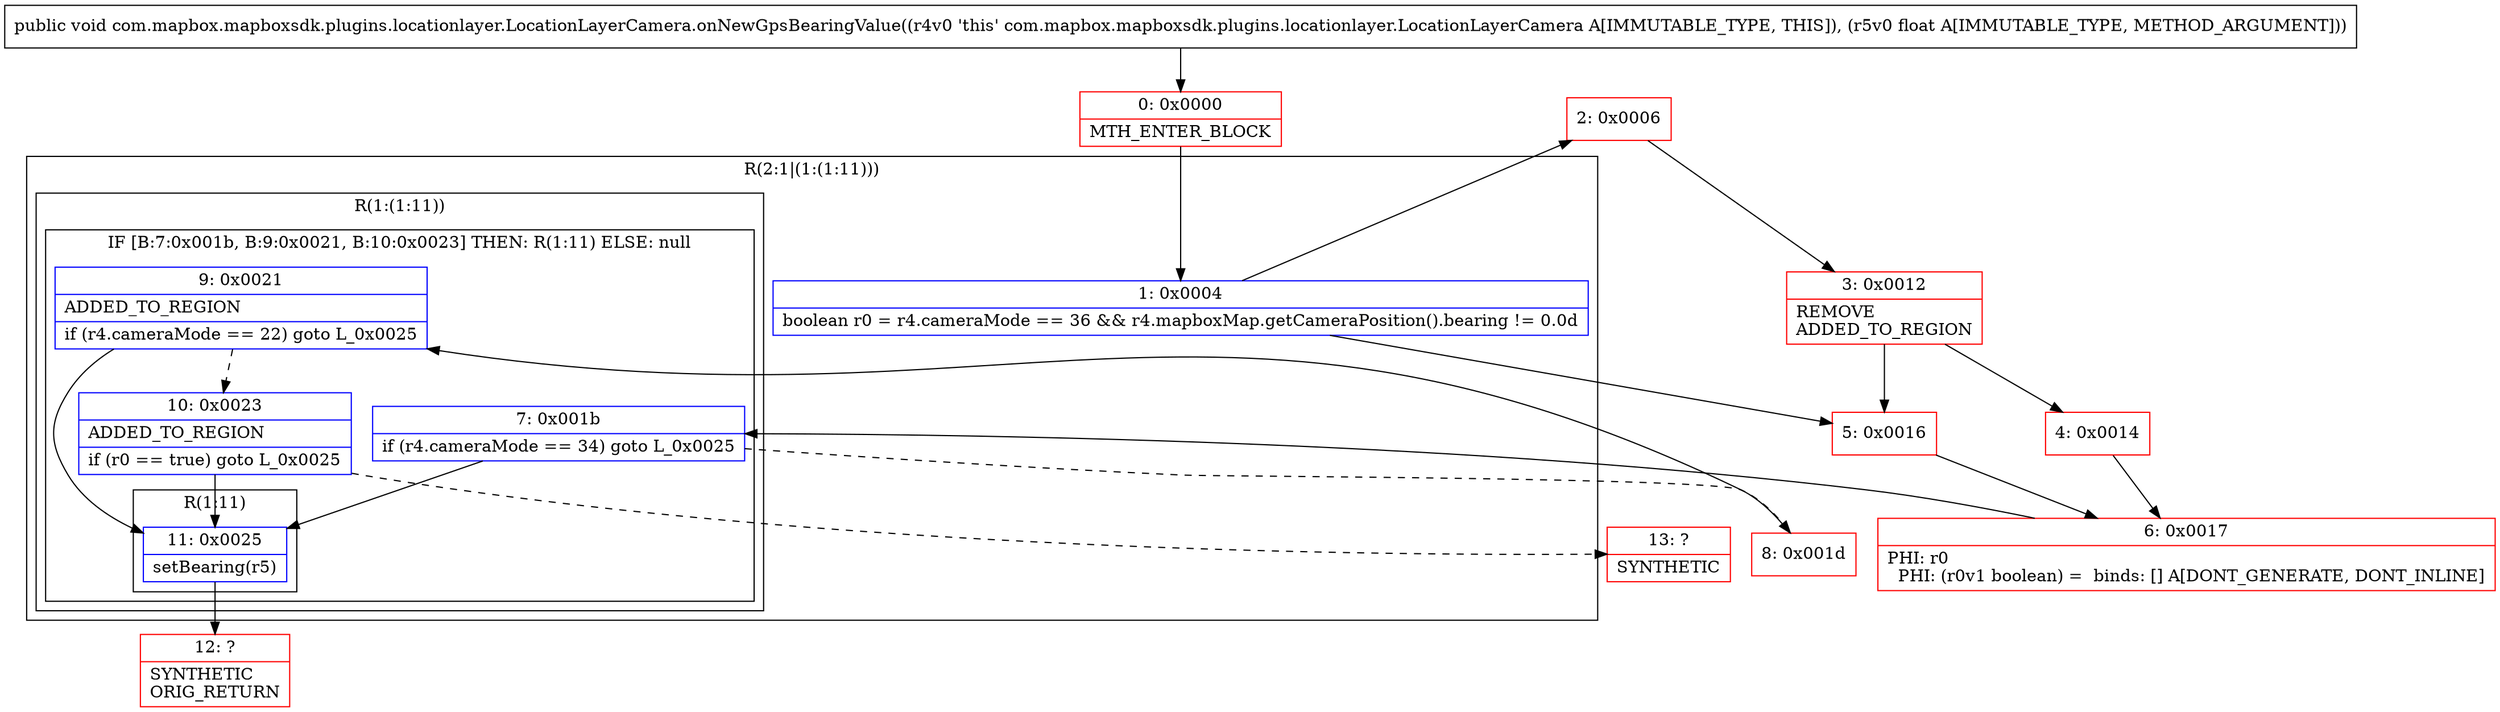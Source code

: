 digraph "CFG forcom.mapbox.mapboxsdk.plugins.locationlayer.LocationLayerCamera.onNewGpsBearingValue(F)V" {
subgraph cluster_Region_1738643334 {
label = "R(2:1|(1:(1:11)))";
node [shape=record,color=blue];
Node_1 [shape=record,label="{1\:\ 0x0004|boolean r0 = r4.cameraMode == 36 && r4.mapboxMap.getCameraPosition().bearing != 0.0d\l}"];
subgraph cluster_Region_1112955189 {
label = "R(1:(1:11))";
node [shape=record,color=blue];
subgraph cluster_IfRegion_2143226855 {
label = "IF [B:7:0x001b, B:9:0x0021, B:10:0x0023] THEN: R(1:11) ELSE: null";
node [shape=record,color=blue];
Node_7 [shape=record,label="{7\:\ 0x001b|if (r4.cameraMode == 34) goto L_0x0025\l}"];
Node_9 [shape=record,label="{9\:\ 0x0021|ADDED_TO_REGION\l|if (r4.cameraMode == 22) goto L_0x0025\l}"];
Node_10 [shape=record,label="{10\:\ 0x0023|ADDED_TO_REGION\l|if (r0 == true) goto L_0x0025\l}"];
subgraph cluster_Region_1277864869 {
label = "R(1:11)";
node [shape=record,color=blue];
Node_11 [shape=record,label="{11\:\ 0x0025|setBearing(r5)\l}"];
}
}
}
}
Node_0 [shape=record,color=red,label="{0\:\ 0x0000|MTH_ENTER_BLOCK\l}"];
Node_2 [shape=record,color=red,label="{2\:\ 0x0006}"];
Node_3 [shape=record,color=red,label="{3\:\ 0x0012|REMOVE\lADDED_TO_REGION\l}"];
Node_4 [shape=record,color=red,label="{4\:\ 0x0014}"];
Node_5 [shape=record,color=red,label="{5\:\ 0x0016}"];
Node_6 [shape=record,color=red,label="{6\:\ 0x0017|PHI: r0 \l  PHI: (r0v1 boolean) =  binds: [] A[DONT_GENERATE, DONT_INLINE]\l}"];
Node_8 [shape=record,color=red,label="{8\:\ 0x001d}"];
Node_12 [shape=record,color=red,label="{12\:\ ?|SYNTHETIC\lORIG_RETURN\l}"];
Node_13 [shape=record,color=red,label="{13\:\ ?|SYNTHETIC\l}"];
MethodNode[shape=record,label="{public void com.mapbox.mapboxsdk.plugins.locationlayer.LocationLayerCamera.onNewGpsBearingValue((r4v0 'this' com.mapbox.mapboxsdk.plugins.locationlayer.LocationLayerCamera A[IMMUTABLE_TYPE, THIS]), (r5v0 float A[IMMUTABLE_TYPE, METHOD_ARGUMENT])) }"];
MethodNode -> Node_0;
Node_1 -> Node_2;
Node_1 -> Node_5;
Node_7 -> Node_8[style=dashed];
Node_7 -> Node_11;
Node_9 -> Node_10[style=dashed];
Node_9 -> Node_11;
Node_10 -> Node_11;
Node_10 -> Node_13[style=dashed];
Node_11 -> Node_12;
Node_0 -> Node_1;
Node_2 -> Node_3;
Node_3 -> Node_4;
Node_3 -> Node_5;
Node_4 -> Node_6;
Node_5 -> Node_6;
Node_6 -> Node_7;
Node_8 -> Node_9;
}

